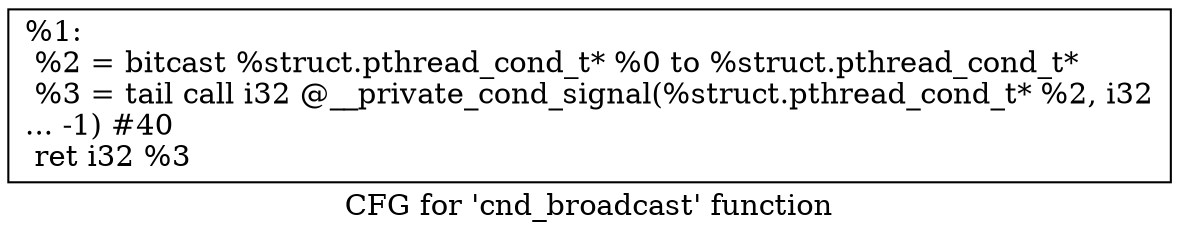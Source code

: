 digraph "CFG for 'cnd_broadcast' function" {
	label="CFG for 'cnd_broadcast' function";

	Node0x1d1afa0 [shape=record,label="{%1:\l  %2 = bitcast %struct.pthread_cond_t* %0 to %struct.pthread_cond_t*\l  %3 = tail call i32 @__private_cond_signal(%struct.pthread_cond_t* %2, i32\l... -1) #40\l  ret i32 %3\l}"];
}

